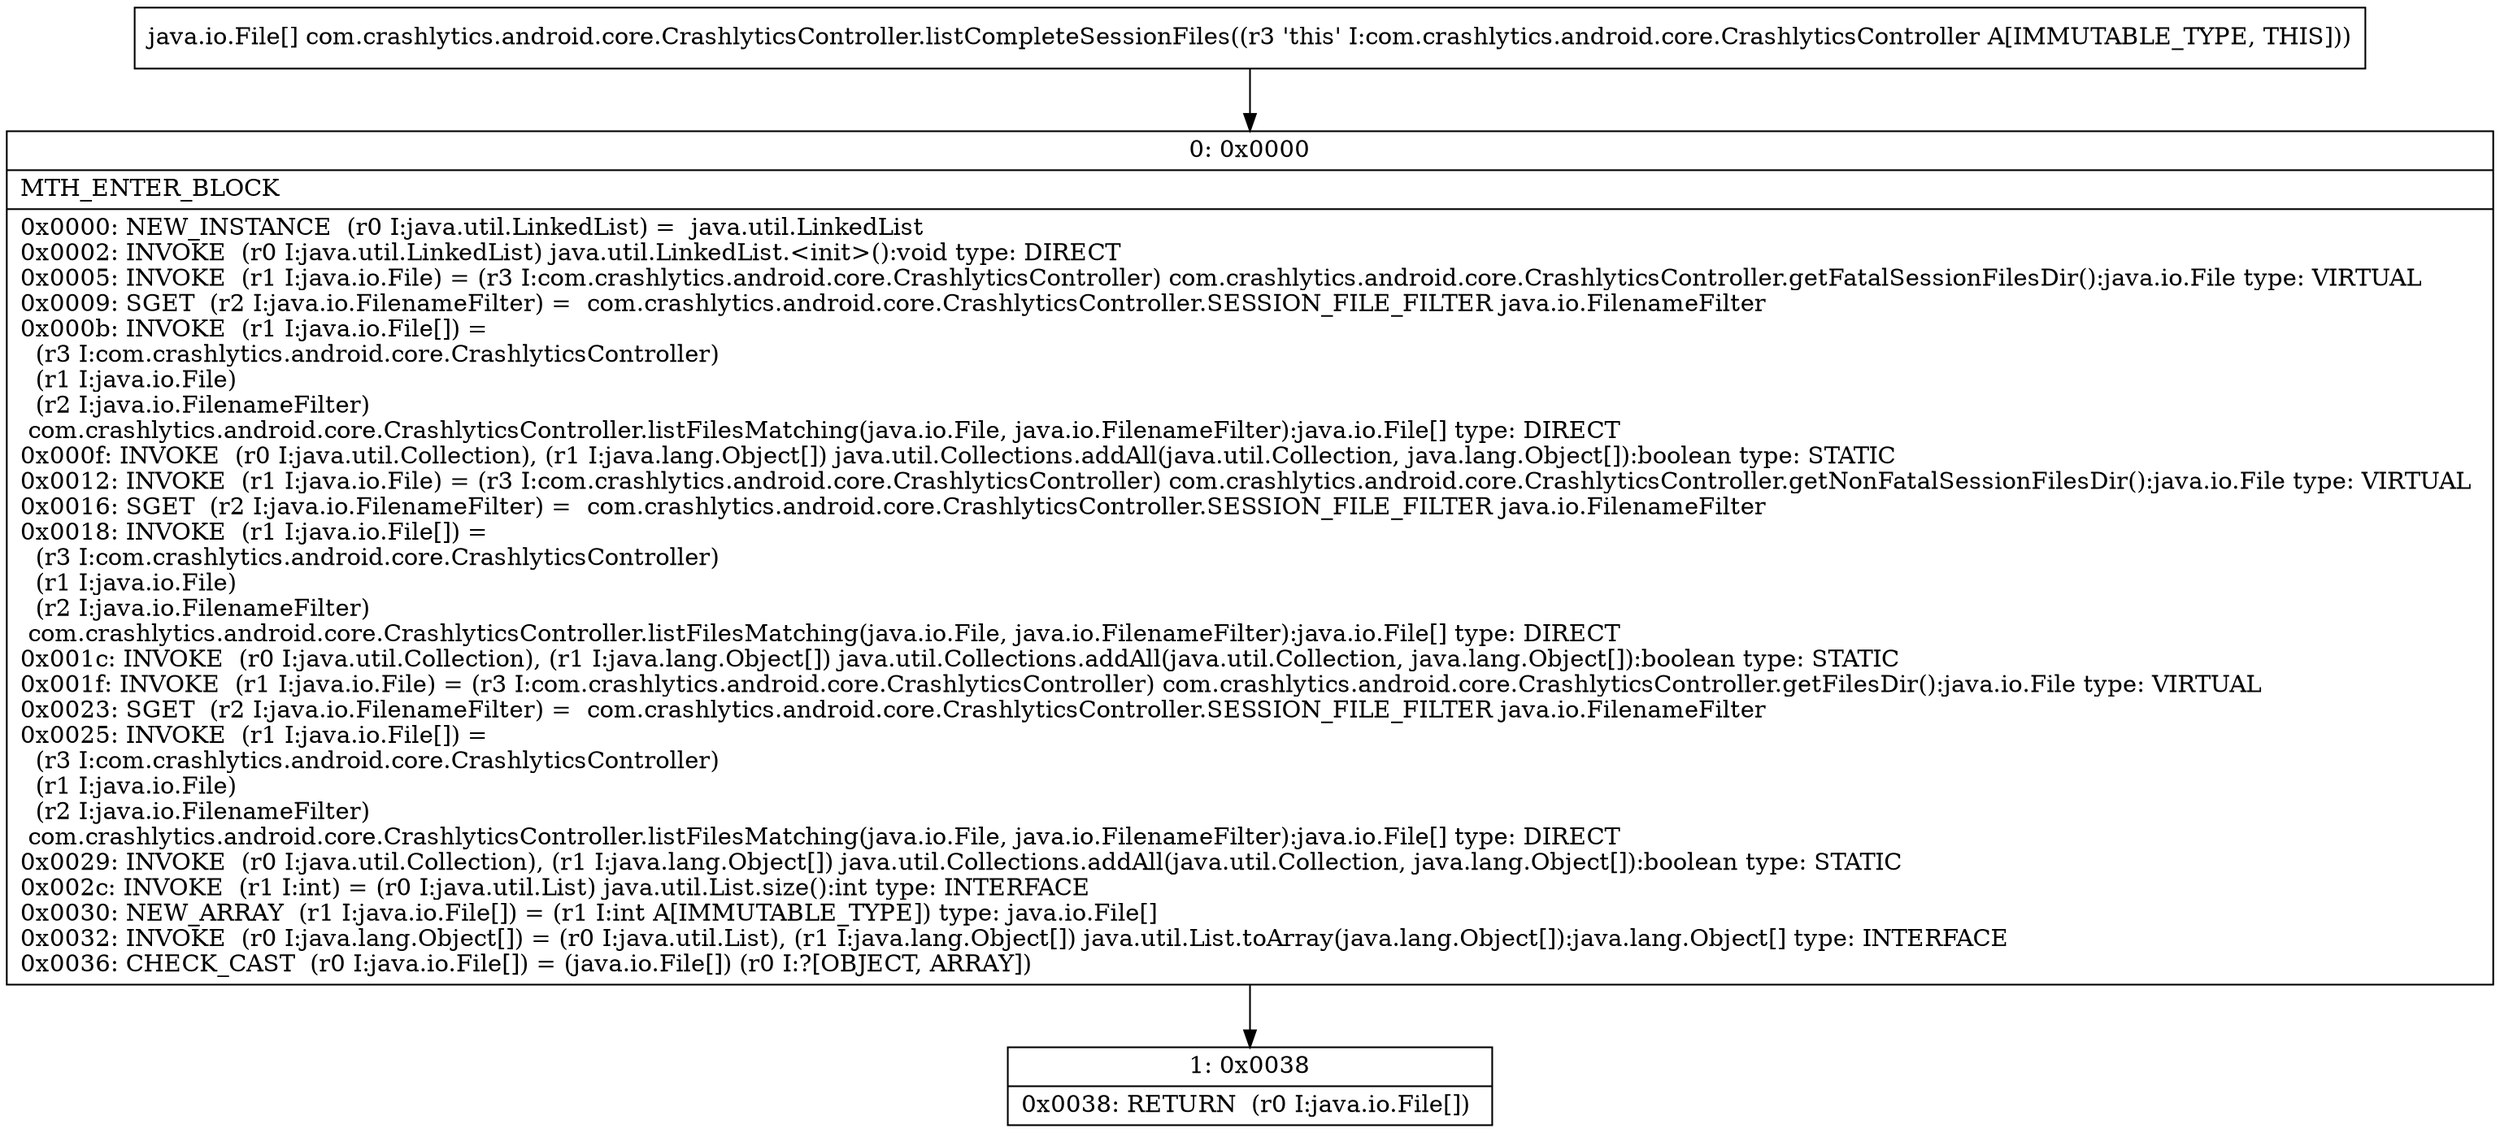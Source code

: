 digraph "CFG forcom.crashlytics.android.core.CrashlyticsController.listCompleteSessionFiles()[Ljava\/io\/File;" {
Node_0 [shape=record,label="{0\:\ 0x0000|MTH_ENTER_BLOCK\l|0x0000: NEW_INSTANCE  (r0 I:java.util.LinkedList) =  java.util.LinkedList \l0x0002: INVOKE  (r0 I:java.util.LinkedList) java.util.LinkedList.\<init\>():void type: DIRECT \l0x0005: INVOKE  (r1 I:java.io.File) = (r3 I:com.crashlytics.android.core.CrashlyticsController) com.crashlytics.android.core.CrashlyticsController.getFatalSessionFilesDir():java.io.File type: VIRTUAL \l0x0009: SGET  (r2 I:java.io.FilenameFilter) =  com.crashlytics.android.core.CrashlyticsController.SESSION_FILE_FILTER java.io.FilenameFilter \l0x000b: INVOKE  (r1 I:java.io.File[]) = \l  (r3 I:com.crashlytics.android.core.CrashlyticsController)\l  (r1 I:java.io.File)\l  (r2 I:java.io.FilenameFilter)\l com.crashlytics.android.core.CrashlyticsController.listFilesMatching(java.io.File, java.io.FilenameFilter):java.io.File[] type: DIRECT \l0x000f: INVOKE  (r0 I:java.util.Collection), (r1 I:java.lang.Object[]) java.util.Collections.addAll(java.util.Collection, java.lang.Object[]):boolean type: STATIC \l0x0012: INVOKE  (r1 I:java.io.File) = (r3 I:com.crashlytics.android.core.CrashlyticsController) com.crashlytics.android.core.CrashlyticsController.getNonFatalSessionFilesDir():java.io.File type: VIRTUAL \l0x0016: SGET  (r2 I:java.io.FilenameFilter) =  com.crashlytics.android.core.CrashlyticsController.SESSION_FILE_FILTER java.io.FilenameFilter \l0x0018: INVOKE  (r1 I:java.io.File[]) = \l  (r3 I:com.crashlytics.android.core.CrashlyticsController)\l  (r1 I:java.io.File)\l  (r2 I:java.io.FilenameFilter)\l com.crashlytics.android.core.CrashlyticsController.listFilesMatching(java.io.File, java.io.FilenameFilter):java.io.File[] type: DIRECT \l0x001c: INVOKE  (r0 I:java.util.Collection), (r1 I:java.lang.Object[]) java.util.Collections.addAll(java.util.Collection, java.lang.Object[]):boolean type: STATIC \l0x001f: INVOKE  (r1 I:java.io.File) = (r3 I:com.crashlytics.android.core.CrashlyticsController) com.crashlytics.android.core.CrashlyticsController.getFilesDir():java.io.File type: VIRTUAL \l0x0023: SGET  (r2 I:java.io.FilenameFilter) =  com.crashlytics.android.core.CrashlyticsController.SESSION_FILE_FILTER java.io.FilenameFilter \l0x0025: INVOKE  (r1 I:java.io.File[]) = \l  (r3 I:com.crashlytics.android.core.CrashlyticsController)\l  (r1 I:java.io.File)\l  (r2 I:java.io.FilenameFilter)\l com.crashlytics.android.core.CrashlyticsController.listFilesMatching(java.io.File, java.io.FilenameFilter):java.io.File[] type: DIRECT \l0x0029: INVOKE  (r0 I:java.util.Collection), (r1 I:java.lang.Object[]) java.util.Collections.addAll(java.util.Collection, java.lang.Object[]):boolean type: STATIC \l0x002c: INVOKE  (r1 I:int) = (r0 I:java.util.List) java.util.List.size():int type: INTERFACE \l0x0030: NEW_ARRAY  (r1 I:java.io.File[]) = (r1 I:int A[IMMUTABLE_TYPE]) type: java.io.File[] \l0x0032: INVOKE  (r0 I:java.lang.Object[]) = (r0 I:java.util.List), (r1 I:java.lang.Object[]) java.util.List.toArray(java.lang.Object[]):java.lang.Object[] type: INTERFACE \l0x0036: CHECK_CAST  (r0 I:java.io.File[]) = (java.io.File[]) (r0 I:?[OBJECT, ARRAY]) \l}"];
Node_1 [shape=record,label="{1\:\ 0x0038|0x0038: RETURN  (r0 I:java.io.File[]) \l}"];
MethodNode[shape=record,label="{java.io.File[] com.crashlytics.android.core.CrashlyticsController.listCompleteSessionFiles((r3 'this' I:com.crashlytics.android.core.CrashlyticsController A[IMMUTABLE_TYPE, THIS])) }"];
MethodNode -> Node_0;
Node_0 -> Node_1;
}

